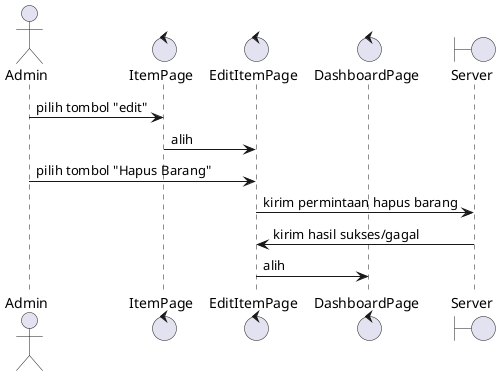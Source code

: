 @startuml
actor Admin
control ItemPage
control EditItemPage
control DashboardPage
boundary Server

Admin -> ItemPage: pilih tombol "edit"
ItemPage -> EditItemPage: alih
Admin -> EditItemPage: pilih tombol "Hapus Barang"
EditItemPage -> Server: kirim permintaan hapus barang
Server -> EditItemPage: kirim hasil sukses/gagal
EditItemPage -> DashboardPage: alih
@enduml
